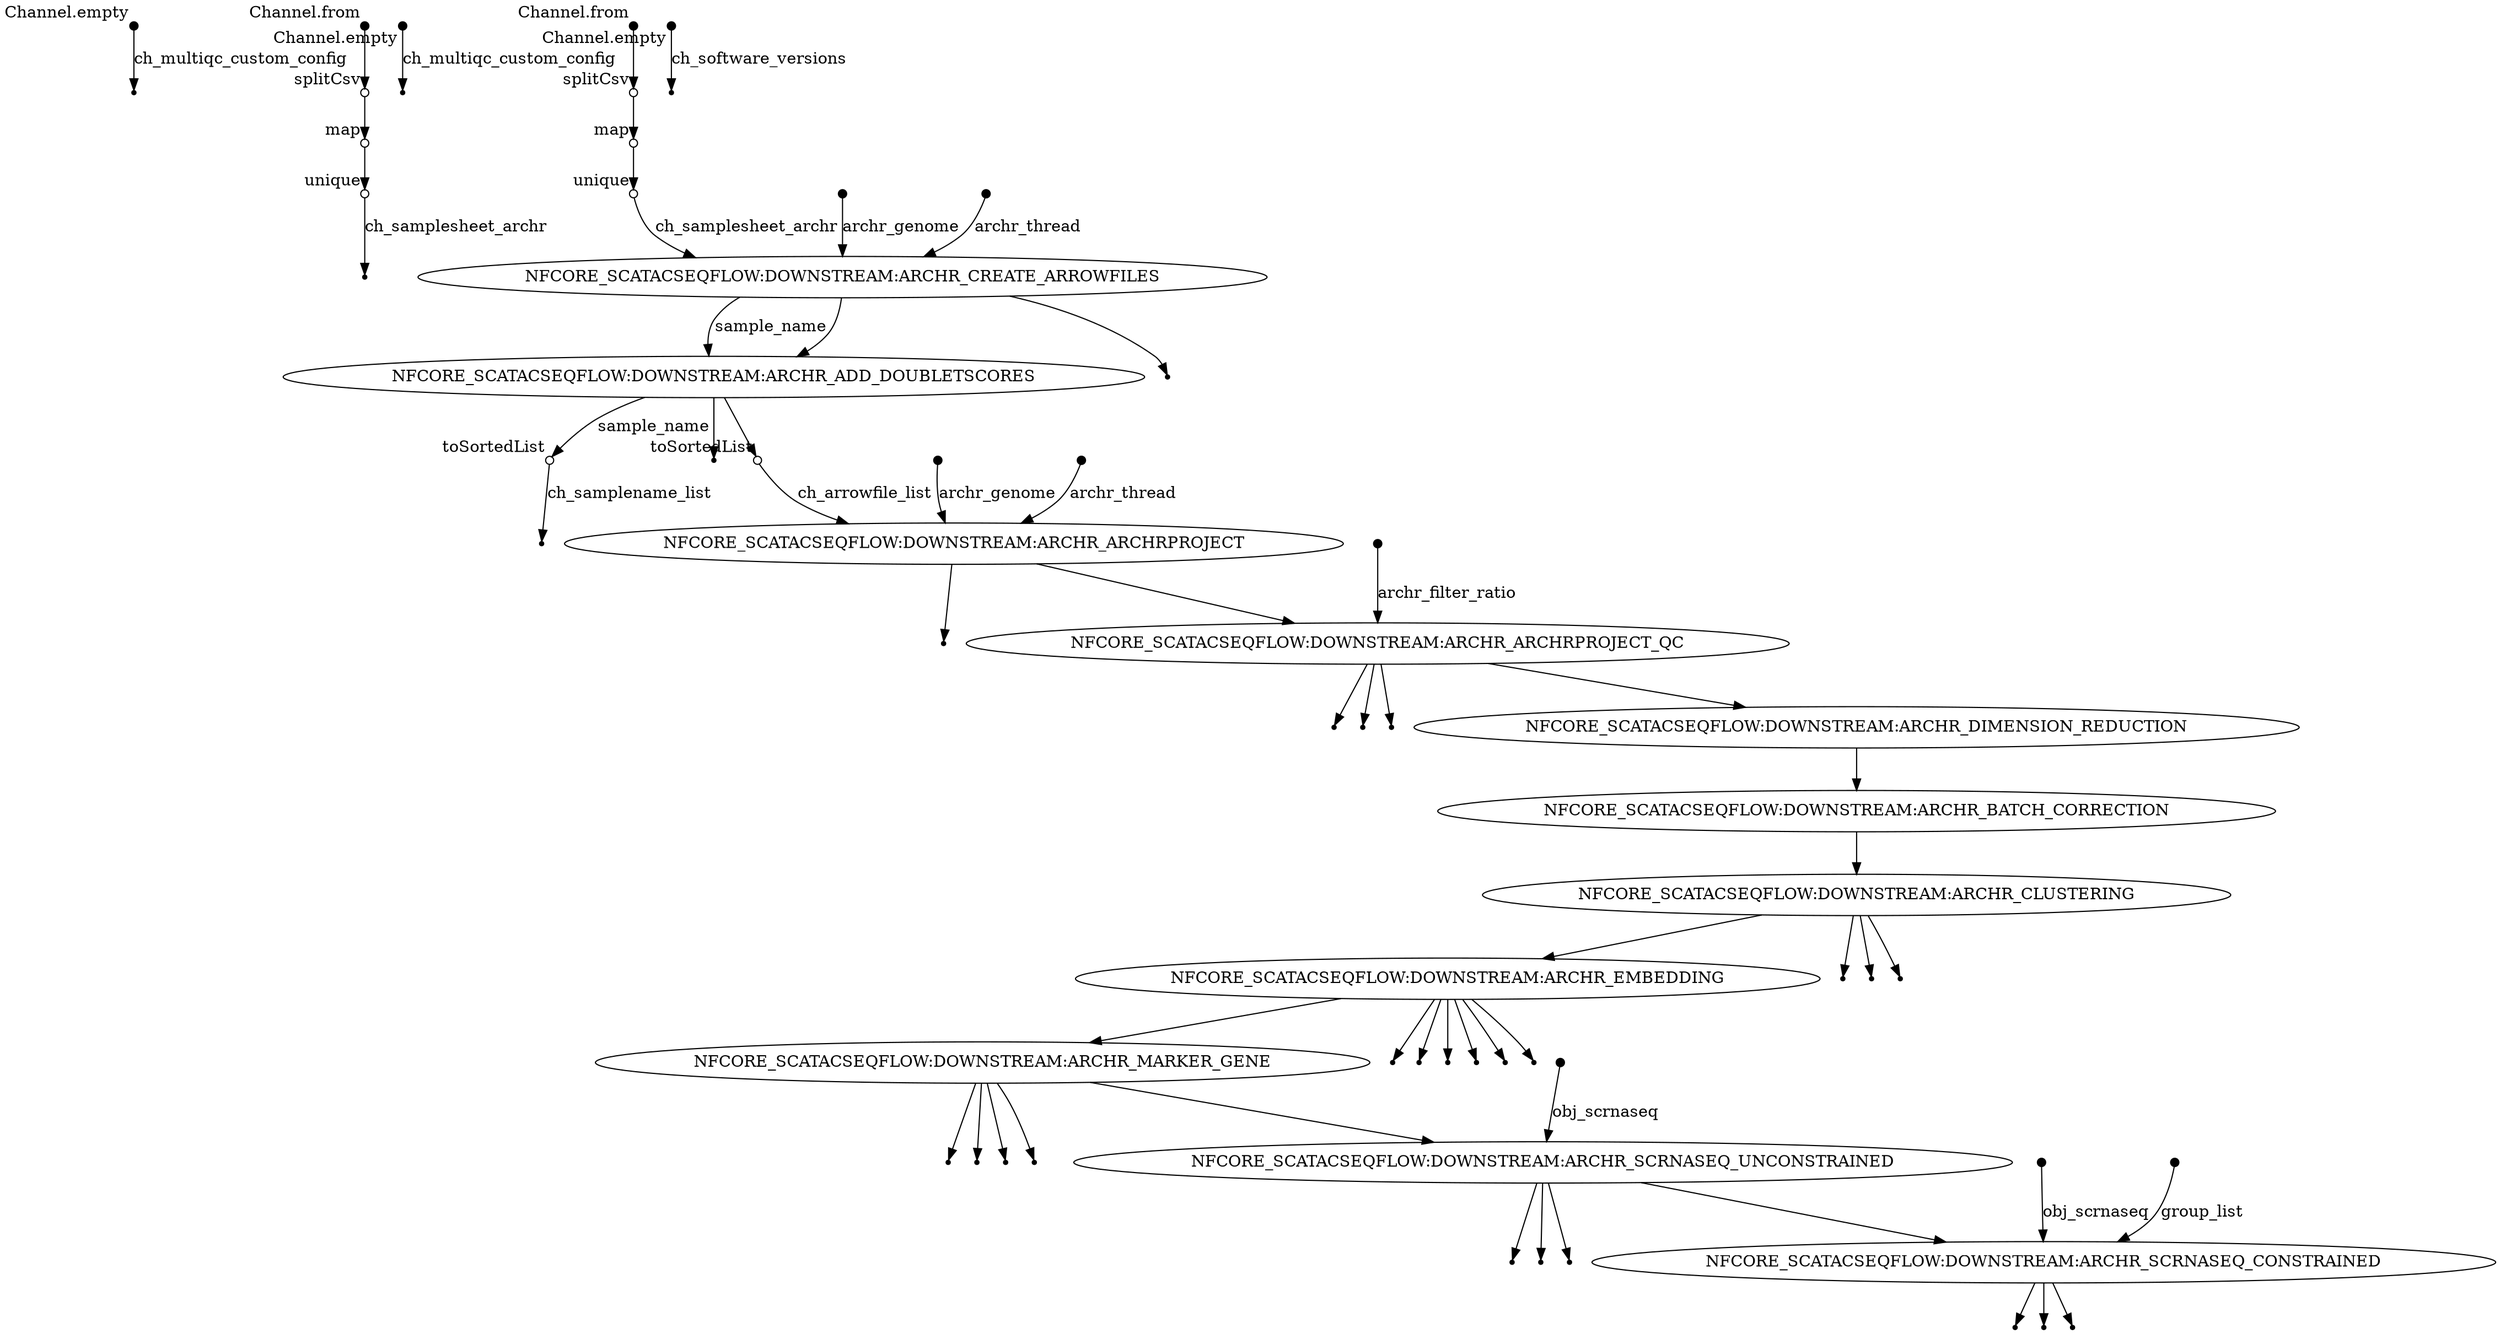 digraph "pipeline_dag_20210811_221933" {
p0 [shape=point,label="",fixedsize=true,width=0.1,xlabel="Channel.empty"];
p1 [shape=point];
p0 -> p1 [label="ch_multiqc_custom_config"];

p2 [shape=point,label="",fixedsize=true,width=0.1,xlabel="Channel.from"];
p3 [shape=circle,label="",fixedsize=true,width=0.1,xlabel="splitCsv"];
p2 -> p3;

p3 [shape=circle,label="",fixedsize=true,width=0.1,xlabel="splitCsv"];
p4 [shape=circle,label="",fixedsize=true,width=0.1,xlabel="map"];
p3 -> p4;

p4 [shape=circle,label="",fixedsize=true,width=0.1,xlabel="map"];
p5 [shape=circle,label="",fixedsize=true,width=0.1,xlabel="unique"];
p4 -> p5;

p5 [shape=circle,label="",fixedsize=true,width=0.1,xlabel="unique"];
p6 [shape=point];
p5 -> p6 [label="ch_samplesheet_archr"];

p7 [shape=point,label="",fixedsize=true,width=0.1,xlabel="Channel.empty"];
p8 [shape=point];
p7 -> p8 [label="ch_multiqc_custom_config"];

p9 [shape=point,label="",fixedsize=true,width=0.1,xlabel="Channel.from"];
p10 [shape=circle,label="",fixedsize=true,width=0.1,xlabel="splitCsv"];
p9 -> p10;

p10 [shape=circle,label="",fixedsize=true,width=0.1,xlabel="splitCsv"];
p11 [shape=circle,label="",fixedsize=true,width=0.1,xlabel="map"];
p10 -> p11;

p11 [shape=circle,label="",fixedsize=true,width=0.1,xlabel="map"];
p12 [shape=circle,label="",fixedsize=true,width=0.1,xlabel="unique"];
p11 -> p12;

p12 [shape=circle,label="",fixedsize=true,width=0.1,xlabel="unique"];
p17 [label="NFCORE_SCATACSEQFLOW:DOWNSTREAM:ARCHR_CREATE_ARROWFILES"];
p12 -> p17 [label="ch_samplesheet_archr"];

p13 [shape=point,label="",fixedsize=true,width=0.1,xlabel="Channel.empty"];
p14 [shape=point];
p13 -> p14 [label="ch_software_versions"];

p15 [shape=point,label="",fixedsize=true,width=0.1];
p17 [label="NFCORE_SCATACSEQFLOW:DOWNSTREAM:ARCHR_CREATE_ARROWFILES"];
p15 -> p17 [label="archr_genome"];

p16 [shape=point,label="",fixedsize=true,width=0.1];
p17 [label="NFCORE_SCATACSEQFLOW:DOWNSTREAM:ARCHR_CREATE_ARROWFILES"];
p16 -> p17 [label="archr_thread"];

p17 [label="NFCORE_SCATACSEQFLOW:DOWNSTREAM:ARCHR_CREATE_ARROWFILES"];
p19 [label="NFCORE_SCATACSEQFLOW:DOWNSTREAM:ARCHR_ADD_DOUBLETSCORES"];
p17 -> p19 [label="sample_name"];

p17 [label="NFCORE_SCATACSEQFLOW:DOWNSTREAM:ARCHR_CREATE_ARROWFILES"];
p18 [shape=point];
p17 -> p18;

p17 [label="NFCORE_SCATACSEQFLOW:DOWNSTREAM:ARCHR_CREATE_ARROWFILES"];
p19 [label="NFCORE_SCATACSEQFLOW:DOWNSTREAM:ARCHR_ADD_DOUBLETSCORES"];
p17 -> p19;

p19 [label="NFCORE_SCATACSEQFLOW:DOWNSTREAM:ARCHR_ADD_DOUBLETSCORES"];
p21 [shape=circle,label="",fixedsize=true,width=0.1,xlabel="toSortedList"];
p19 -> p21 [label="sample_name"];

p19 [label="NFCORE_SCATACSEQFLOW:DOWNSTREAM:ARCHR_ADD_DOUBLETSCORES"];
p20 [shape=point];
p19 -> p20;

p19 [label="NFCORE_SCATACSEQFLOW:DOWNSTREAM:ARCHR_ADD_DOUBLETSCORES"];
p23 [shape=circle,label="",fixedsize=true,width=0.1,xlabel="toSortedList"];
p19 -> p23;

p21 [shape=circle,label="",fixedsize=true,width=0.1,xlabel="toSortedList"];
p22 [shape=point];
p21 -> p22 [label="ch_samplename_list"];

p23 [shape=circle,label="",fixedsize=true,width=0.1,xlabel="toSortedList"];
p26 [label="NFCORE_SCATACSEQFLOW:DOWNSTREAM:ARCHR_ARCHRPROJECT"];
p23 -> p26 [label="ch_arrowfile_list"];

p24 [shape=point,label="",fixedsize=true,width=0.1];
p26 [label="NFCORE_SCATACSEQFLOW:DOWNSTREAM:ARCHR_ARCHRPROJECT"];
p24 -> p26 [label="archr_genome"];

p25 [shape=point,label="",fixedsize=true,width=0.1];
p26 [label="NFCORE_SCATACSEQFLOW:DOWNSTREAM:ARCHR_ARCHRPROJECT"];
p25 -> p26 [label="archr_thread"];

p26 [label="NFCORE_SCATACSEQFLOW:DOWNSTREAM:ARCHR_ARCHRPROJECT"];
p27 [shape=point];
p26 -> p27;

p26 [label="NFCORE_SCATACSEQFLOW:DOWNSTREAM:ARCHR_ARCHRPROJECT"];
p29 [label="NFCORE_SCATACSEQFLOW:DOWNSTREAM:ARCHR_ARCHRPROJECT_QC"];
p26 -> p29;

p28 [shape=point,label="",fixedsize=true,width=0.1];
p29 [label="NFCORE_SCATACSEQFLOW:DOWNSTREAM:ARCHR_ARCHRPROJECT_QC"];
p28 -> p29 [label="archr_filter_ratio"];

p29 [label="NFCORE_SCATACSEQFLOW:DOWNSTREAM:ARCHR_ARCHRPROJECT_QC"];
p32 [shape=point];
p29 -> p32;

p29 [label="NFCORE_SCATACSEQFLOW:DOWNSTREAM:ARCHR_ARCHRPROJECT_QC"];
p31 [shape=point];
p29 -> p31;

p29 [label="NFCORE_SCATACSEQFLOW:DOWNSTREAM:ARCHR_ARCHRPROJECT_QC"];
p30 [shape=point];
p29 -> p30;

p29 [label="NFCORE_SCATACSEQFLOW:DOWNSTREAM:ARCHR_ARCHRPROJECT_QC"];
p33 [label="NFCORE_SCATACSEQFLOW:DOWNSTREAM:ARCHR_DIMENSION_REDUCTION"];
p29 -> p33;

p33 [label="NFCORE_SCATACSEQFLOW:DOWNSTREAM:ARCHR_DIMENSION_REDUCTION"];
p34 [label="NFCORE_SCATACSEQFLOW:DOWNSTREAM:ARCHR_BATCH_CORRECTION"];
p33 -> p34;

p34 [label="NFCORE_SCATACSEQFLOW:DOWNSTREAM:ARCHR_BATCH_CORRECTION"];
p35 [label="NFCORE_SCATACSEQFLOW:DOWNSTREAM:ARCHR_CLUSTERING"];
p34 -> p35;

p35 [label="NFCORE_SCATACSEQFLOW:DOWNSTREAM:ARCHR_CLUSTERING"];
p39 [label="NFCORE_SCATACSEQFLOW:DOWNSTREAM:ARCHR_EMBEDDING"];
p35 -> p39;

p35 [label="NFCORE_SCATACSEQFLOW:DOWNSTREAM:ARCHR_CLUSTERING"];
p38 [shape=point];
p35 -> p38;

p35 [label="NFCORE_SCATACSEQFLOW:DOWNSTREAM:ARCHR_CLUSTERING"];
p37 [shape=point];
p35 -> p37;

p35 [label="NFCORE_SCATACSEQFLOW:DOWNSTREAM:ARCHR_CLUSTERING"];
p36 [shape=point];
p35 -> p36;

p39 [label="NFCORE_SCATACSEQFLOW:DOWNSTREAM:ARCHR_EMBEDDING"];
p46 [label="NFCORE_SCATACSEQFLOW:DOWNSTREAM:ARCHR_MARKER_GENE"];
p39 -> p46;

p39 [label="NFCORE_SCATACSEQFLOW:DOWNSTREAM:ARCHR_EMBEDDING"];
p45 [shape=point];
p39 -> p45;

p39 [label="NFCORE_SCATACSEQFLOW:DOWNSTREAM:ARCHR_EMBEDDING"];
p44 [shape=point];
p39 -> p44;

p39 [label="NFCORE_SCATACSEQFLOW:DOWNSTREAM:ARCHR_EMBEDDING"];
p43 [shape=point];
p39 -> p43;

p39 [label="NFCORE_SCATACSEQFLOW:DOWNSTREAM:ARCHR_EMBEDDING"];
p42 [shape=point];
p39 -> p42;

p39 [label="NFCORE_SCATACSEQFLOW:DOWNSTREAM:ARCHR_EMBEDDING"];
p41 [shape=point];
p39 -> p41;

p39 [label="NFCORE_SCATACSEQFLOW:DOWNSTREAM:ARCHR_EMBEDDING"];
p40 [shape=point];
p39 -> p40;

p46 [label="NFCORE_SCATACSEQFLOW:DOWNSTREAM:ARCHR_MARKER_GENE"];
p52 [label="NFCORE_SCATACSEQFLOW:DOWNSTREAM:ARCHR_SCRNASEQ_UNCONSTRAINED"];
p46 -> p52;

p46 [label="NFCORE_SCATACSEQFLOW:DOWNSTREAM:ARCHR_MARKER_GENE"];
p50 [shape=point];
p46 -> p50;

p46 [label="NFCORE_SCATACSEQFLOW:DOWNSTREAM:ARCHR_MARKER_GENE"];
p49 [shape=point];
p46 -> p49;

p46 [label="NFCORE_SCATACSEQFLOW:DOWNSTREAM:ARCHR_MARKER_GENE"];
p48 [shape=point];
p46 -> p48;

p46 [label="NFCORE_SCATACSEQFLOW:DOWNSTREAM:ARCHR_MARKER_GENE"];
p47 [shape=point];
p46 -> p47;

p51 [shape=point,label="",fixedsize=true,width=0.1];
p52 [label="NFCORE_SCATACSEQFLOW:DOWNSTREAM:ARCHR_SCRNASEQ_UNCONSTRAINED"];
p51 -> p52 [label="obj_scrnaseq"];

p52 [label="NFCORE_SCATACSEQFLOW:DOWNSTREAM:ARCHR_SCRNASEQ_UNCONSTRAINED"];
p58 [label="NFCORE_SCATACSEQFLOW:DOWNSTREAM:ARCHR_SCRNASEQ_CONSTRAINED"];
p52 -> p58;

p52 [label="NFCORE_SCATACSEQFLOW:DOWNSTREAM:ARCHR_SCRNASEQ_UNCONSTRAINED"];
p55 [shape=point];
p52 -> p55;

p52 [label="NFCORE_SCATACSEQFLOW:DOWNSTREAM:ARCHR_SCRNASEQ_UNCONSTRAINED"];
p54 [shape=point];
p52 -> p54;

p52 [label="NFCORE_SCATACSEQFLOW:DOWNSTREAM:ARCHR_SCRNASEQ_UNCONSTRAINED"];
p53 [shape=point];
p52 -> p53;

p56 [shape=point,label="",fixedsize=true,width=0.1];
p58 [label="NFCORE_SCATACSEQFLOW:DOWNSTREAM:ARCHR_SCRNASEQ_CONSTRAINED"];
p56 -> p58 [label="obj_scrnaseq"];

p57 [shape=point,label="",fixedsize=true,width=0.1];
p58 [label="NFCORE_SCATACSEQFLOW:DOWNSTREAM:ARCHR_SCRNASEQ_CONSTRAINED"];
p57 -> p58 [label="group_list"];

p58 [label="NFCORE_SCATACSEQFLOW:DOWNSTREAM:ARCHR_SCRNASEQ_CONSTRAINED"];
p61 [shape=point];
p58 -> p61;

p58 [label="NFCORE_SCATACSEQFLOW:DOWNSTREAM:ARCHR_SCRNASEQ_CONSTRAINED"];
p60 [shape=point];
p58 -> p60;

p58 [label="NFCORE_SCATACSEQFLOW:DOWNSTREAM:ARCHR_SCRNASEQ_CONSTRAINED"];
p59 [shape=point];
p58 -> p59;

}
